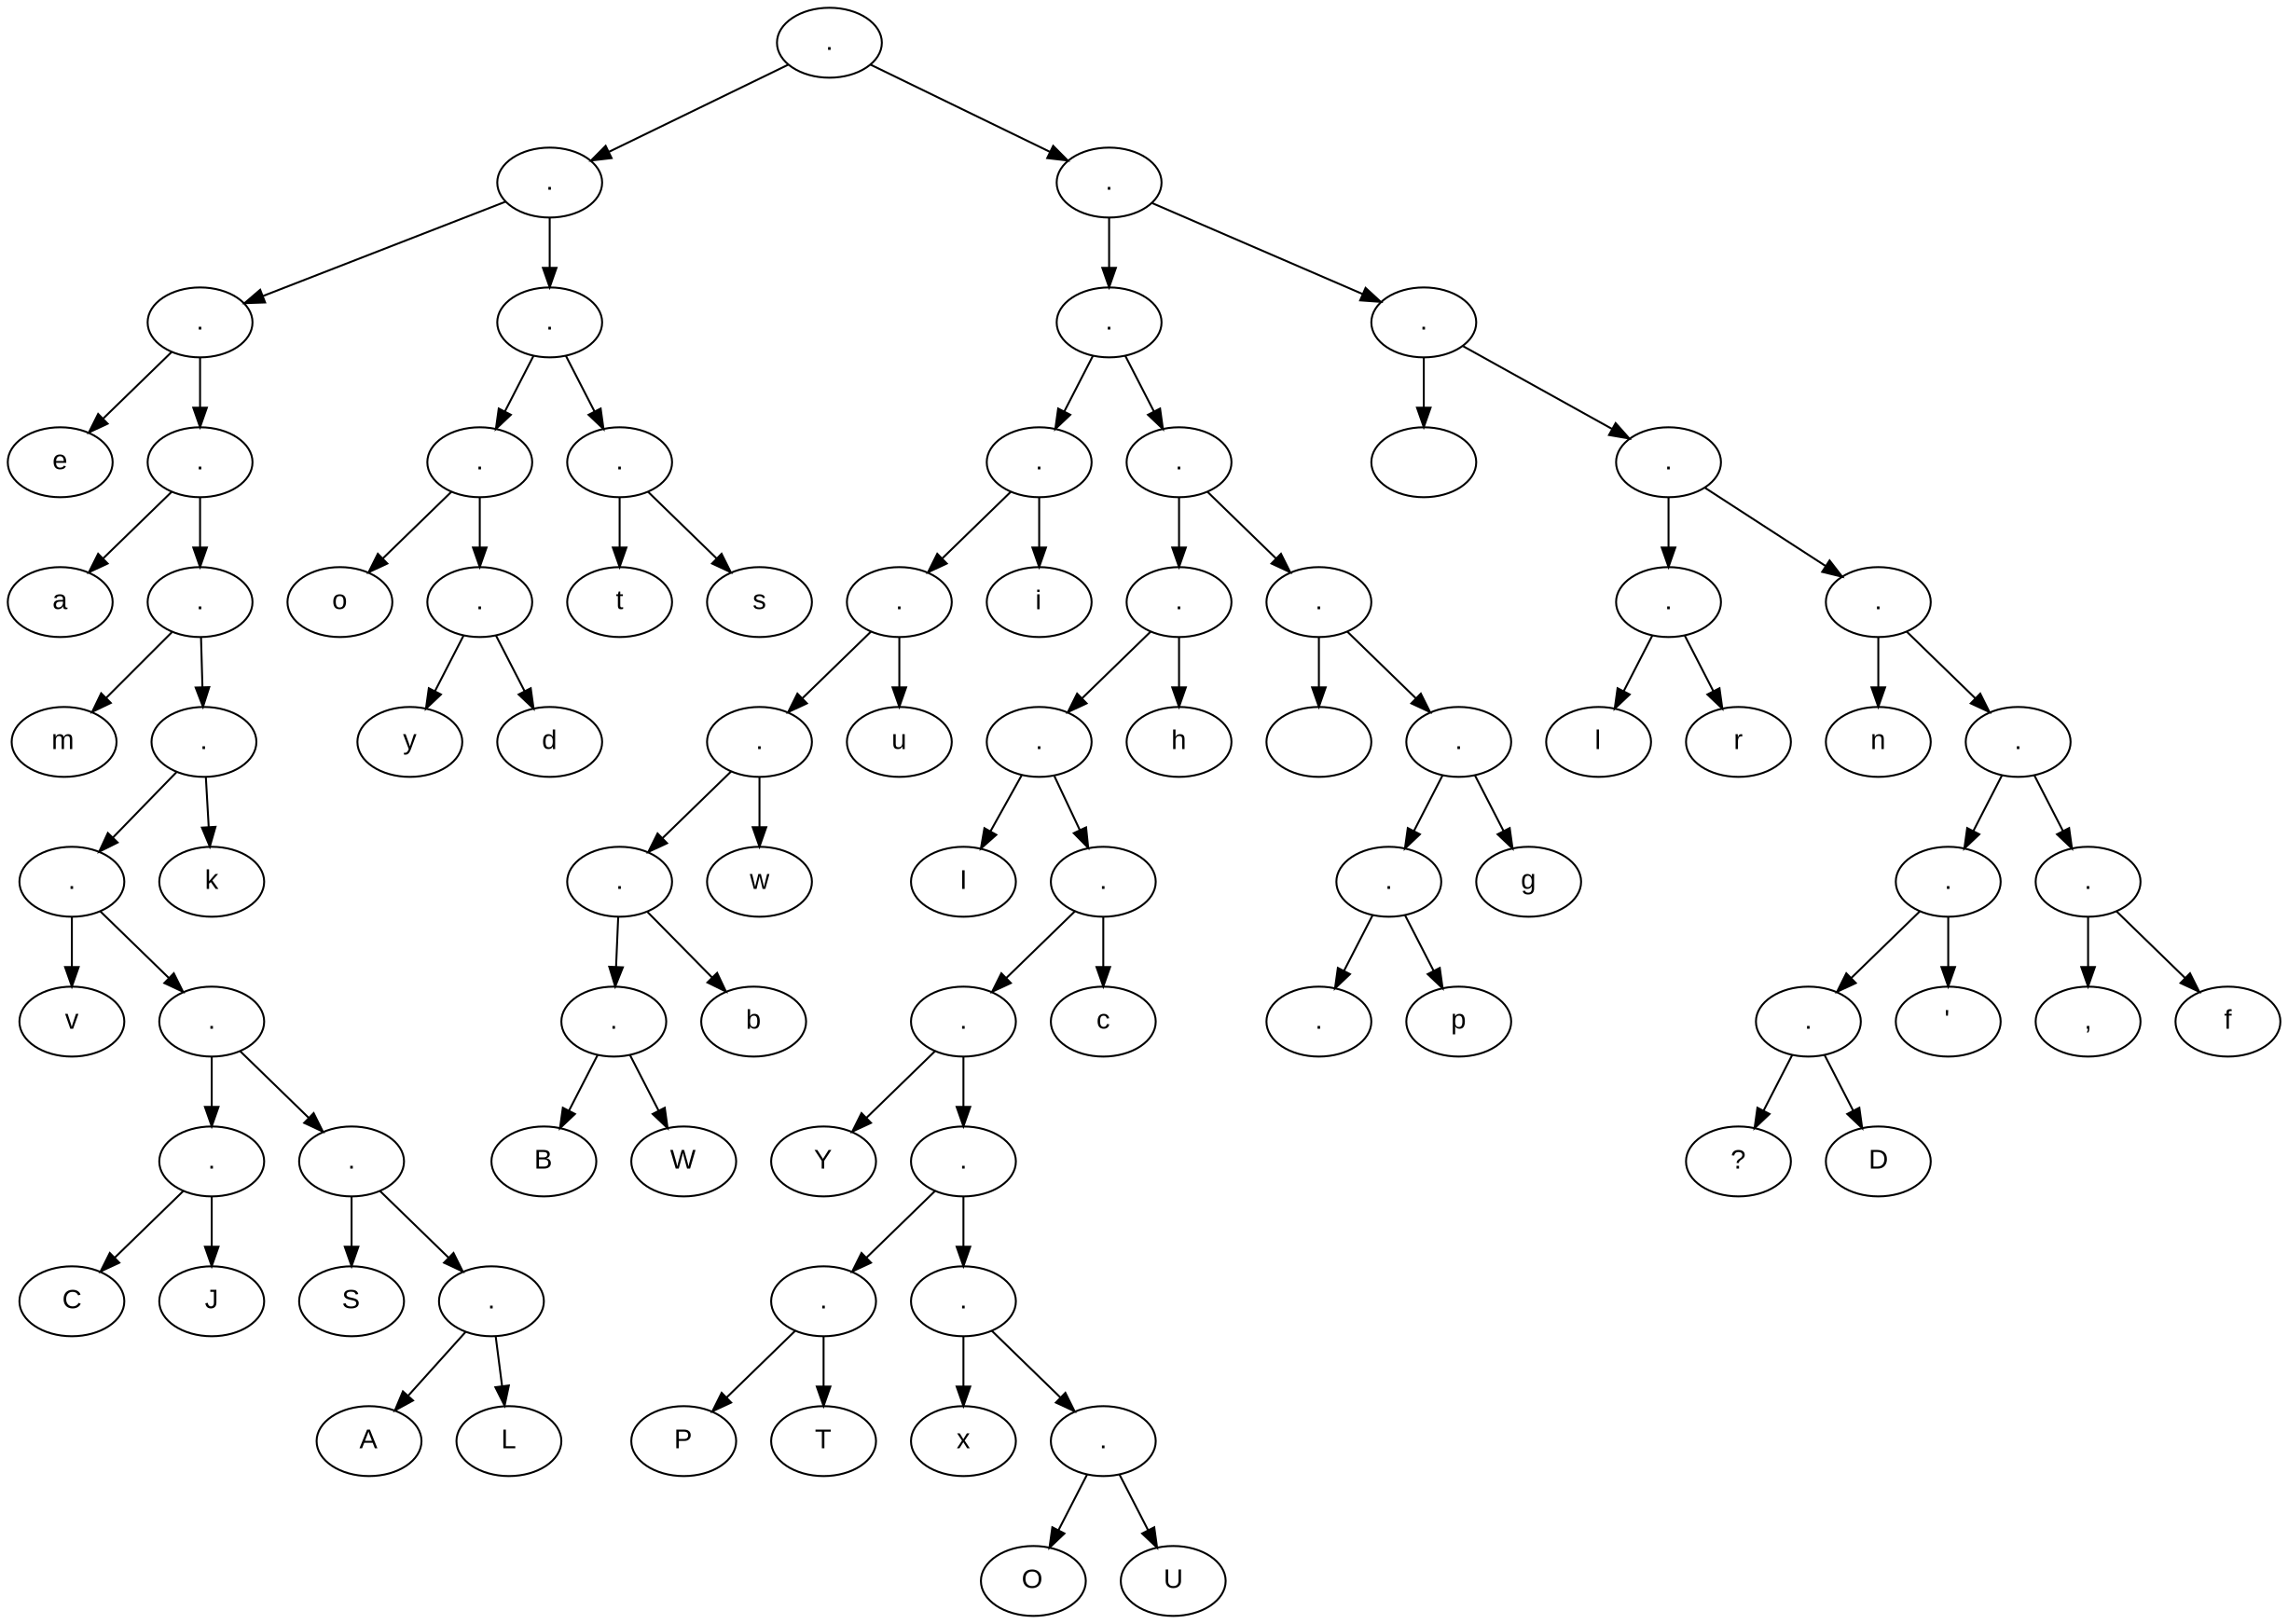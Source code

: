 digraph BST {
    node [fontname="Arial" ];
    n85 [ label = "." ];
    n83 [ label = "." ];
    n79 [ label = "." ];
    n41 [ label = "e" ];
    n73 [ label = "." ];
    n36 [ label = "a" ];
    n66 [ label = "." ];
    n27 [ label = "m" ];
    n61 [ label = "." ];
    n55 [ label = "." ];
    n15 [ label = "v" ];
    n51 [ label = "." ];
    n48 [ label = "." ];
    n7 [ label = "C" ];
    n8 [ label = "J" ];
    n49 [ label = "." ];
    n9 [ label = "S" ];
    n44 [ label = "." ];
    n0 [ label = "A" ];
    n1 [ label = "L" ];
    n23 [ label = "k" ];
    n80 [ label = "." ];
    n74 [ label = "." ];
    n37 [ label = "o" ];
    n67 [ label = "." ];
    n28 [ label = "y" ];
    n29 [ label = "d" ];
    n75 [ label = "." ];
    n38 [ label = "t" ];
    n39 [ label = "s" ];
    n84 [ label = "." ];
    n81 [ label = "." ];
    n76 [ label = "." ];
    n68 [ label = "." ];
    n62 [ label = "." ];
    n56 [ label = "." ];
    n52 [ label = "." ];
    n10 [ label = "B" ];
    n11 [ label = "W" ];
    n16 [ label = "b" ];
    n24 [ label = "w" ];
    n30 [ label = "u" ];
    n40 [ label = "i" ];
    n77 [ label = "." ];
    n69 [ label = "." ];
    n63 [ label = "." ];
    n25 [ label = "I" ];
    n57 [ label = "." ];
    n53 [ label = "." ];
    n12 [ label = "Y" ];
    n50 [ label = "." ];
    n45 [ label = "." ];
    n3 [ label = "P" ];
    n4 [ label = "T" ];
    n47 [ label = "." ];
    n6 [ label = "x" ];
    n46 [ label = "." ];
    n2 [ label = "O" ];
    n5 [ label = "U" ];
    n18 [ label = "c" ];
    n31 [ label = "h" ];
    n70 [ label = "." ];
    n32 [ label = "
" ];
    n64 [ label = "." ];
    n58 [ label = "." ];
    n17 [ label = "." ];
    n19 [ label = "p" ];
    n26 [ label = "g" ];
    n82 [ label = "." ];
    n42 [ label = " " ];
    n78 [ label = "." ];
    n71 [ label = "." ];
    n33 [ label = "l" ];
    n35 [ label = "r" ];
    n72 [ label = "." ];
    n34 [ label = "n" ];
    n65 [ label = "." ];
    n59 [ label = "." ];
    n54 [ label = "." ];
    n13 [ label = "?" ];
    n14 [ label = "D" ];
    n20 [ label = "'" ];
    n60 [ label = "." ];
    n21 [ label = "," ];
    n22 [ label = "f" ];

    n85 -> { n83 n84 };
    n83 -> { n79 n80 };
    n79 -> { n41 n73 };
    n73 -> { n36 n66 };
    n66 -> { n27 n61 };
    n61 -> { n55 n23 };
    n55 -> { n15 n51 };
    n51 -> { n48 n49 };
    n48 -> { n7 n8 };
    n49 -> { n9 n44 };
    n44 -> { n0 n1 };
    n80 -> { n74 n75 };
    n74 -> { n37 n67 };
    n67 -> { n28 n29 };
    n75 -> { n38 n39 };
    n84 -> { n81 n82 };
    n81 -> { n76 n77 };
    n76 -> { n68 n40 };
    n68 -> { n62 n30 };
    n62 -> { n56 n24 };
    n56 -> { n52 n16 };
    n52 -> { n10 n11 };
    n77 -> { n69 n70 };
    n69 -> { n63 n31 };
    n63 -> { n25 n57 };
    n57 -> { n53 n18 };
    n53 -> { n12 n50 };
    n50 -> { n45 n47 };
    n45 -> { n3 n4 };
    n47 -> { n6 n46 };
    n46 -> { n2 n5 };
    n70 -> { n32 n64 };
    n64 -> { n58 n26 };
    n58 -> { n17 n19 };
    n82 -> { n42 n78 };
    n78 -> { n71 n72 };
    n71 -> { n33 n35 };
    n72 -> { n34 n65 };
    n65 -> { n59 n60 };
    n59 -> { n54 n20 };
    n54 -> { n13 n14 };
    n60 -> { n21 n22 };

}